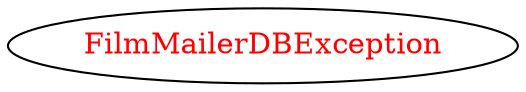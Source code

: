 digraph dependencyGraph {
 concentrate=true;
 ranksep="2.0";
 rankdir="LR"; 
 splines="ortho";
"FilmMailerDBException" [fontcolor="red"];
}